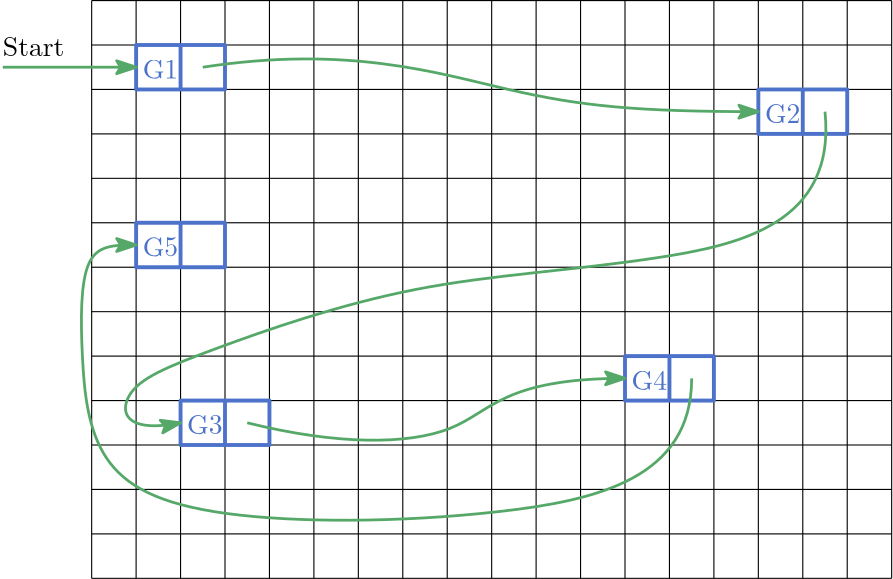 <?xml version="1.0"?>
<!DOCTYPE ipe SYSTEM "ipe.dtd">
<ipe version="70218" creator="Ipe 7.2.24">
<info created="D:20220616165126" modified="D:20220616170836"/>
<ipestyle name="basic">
<symbol name="arrow/arc(spx)">
<path stroke="sym-stroke" fill="sym-stroke" pen="sym-pen">
0 0 m
-1 0.333 l
-1 -0.333 l
h
</path>
</symbol>
<symbol name="arrow/farc(spx)">
<path stroke="sym-stroke" fill="white" pen="sym-pen">
0 0 m
-1 0.333 l
-1 -0.333 l
h
</path>
</symbol>
<symbol name="arrow/ptarc(spx)">
<path stroke="sym-stroke" fill="sym-stroke" pen="sym-pen">
0 0 m
-1 0.333 l
-0.8 0 l
-1 -0.333 l
h
</path>
</symbol>
<symbol name="arrow/fptarc(spx)">
<path stroke="sym-stroke" fill="white" pen="sym-pen">
0 0 m
-1 0.333 l
-0.8 0 l
-1 -0.333 l
h
</path>
</symbol>
<symbol name="mark/circle(sx)" transformations="translations">
<path fill="sym-stroke">
0.6 0 0 0.6 0 0 e
0.4 0 0 0.4 0 0 e
</path>
</symbol>
<symbol name="mark/disk(sx)" transformations="translations">
<path fill="sym-stroke">
0.6 0 0 0.6 0 0 e
</path>
</symbol>
<symbol name="mark/fdisk(sfx)" transformations="translations">
<group>
<path fill="sym-fill">
0.5 0 0 0.5 0 0 e
</path>
<path fill="sym-stroke" fillrule="eofill">
0.6 0 0 0.6 0 0 e
0.4 0 0 0.4 0 0 e
</path>
</group>
</symbol>
<symbol name="mark/box(sx)" transformations="translations">
<path fill="sym-stroke" fillrule="eofill">
-0.6 -0.6 m
0.6 -0.6 l
0.6 0.6 l
-0.6 0.6 l
h
-0.4 -0.4 m
0.4 -0.4 l
0.4 0.4 l
-0.4 0.4 l
h
</path>
</symbol>
<symbol name="mark/square(sx)" transformations="translations">
<path fill="sym-stroke">
-0.6 -0.6 m
0.6 -0.6 l
0.6 0.6 l
-0.6 0.6 l
h
</path>
</symbol>
<symbol name="mark/fsquare(sfx)" transformations="translations">
<group>
<path fill="sym-fill">
-0.5 -0.5 m
0.5 -0.5 l
0.5 0.5 l
-0.5 0.5 l
h
</path>
<path fill="sym-stroke" fillrule="eofill">
-0.6 -0.6 m
0.6 -0.6 l
0.6 0.6 l
-0.6 0.6 l
h
-0.4 -0.4 m
0.4 -0.4 l
0.4 0.4 l
-0.4 0.4 l
h
</path>
</group>
</symbol>
<symbol name="mark/cross(sx)" transformations="translations">
<group>
<path fill="sym-stroke">
-0.43 -0.57 m
0.57 0.43 l
0.43 0.57 l
-0.57 -0.43 l
h
</path>
<path fill="sym-stroke">
-0.43 0.57 m
0.57 -0.43 l
0.43 -0.57 l
-0.57 0.43 l
h
</path>
</group>
</symbol>
<symbol name="arrow/fnormal(spx)">
<path stroke="sym-stroke" fill="white" pen="sym-pen">
0 0 m
-1 0.333 l
-1 -0.333 l
h
</path>
</symbol>
<symbol name="arrow/pointed(spx)">
<path stroke="sym-stroke" fill="sym-stroke" pen="sym-pen">
0 0 m
-1 0.333 l
-0.8 0 l
-1 -0.333 l
h
</path>
</symbol>
<symbol name="arrow/fpointed(spx)">
<path stroke="sym-stroke" fill="white" pen="sym-pen">
0 0 m
-1 0.333 l
-0.8 0 l
-1 -0.333 l
h
</path>
</symbol>
<symbol name="arrow/linear(spx)">
<path stroke="sym-stroke" pen="sym-pen">
-1 0.333 m
0 0 l
-1 -0.333 l
</path>
</symbol>
<symbol name="arrow/fdouble(spx)">
<path stroke="sym-stroke" fill="white" pen="sym-pen">
0 0 m
-1 0.333 l
-1 -0.333 l
h
-1 0 m
-2 0.333 l
-2 -0.333 l
h
</path>
</symbol>
<symbol name="arrow/double(spx)">
<path stroke="sym-stroke" fill="sym-stroke" pen="sym-pen">
0 0 m
-1 0.333 l
-1 -0.333 l
h
-1 0 m
-2 0.333 l
-2 -0.333 l
h
</path>
</symbol>
<anglesize name="22.5 deg" value="22.5"/>
<anglesize name="30 deg" value="30"/>
<anglesize name="45 deg" value="45"/>
<anglesize name="60 deg" value="60"/>
<anglesize name="90 deg" value="90"/>
<arrowsize name="large" value="10"/>
<arrowsize name="small" value="5"/>
<arrowsize name="tiny" value="3"/>
<color name="blue" value="0 0 1"/>
<color name="brown" value="0.647 0.165 0.165"/>
<color name="darkblue" value="0 0 0.545"/>
<color name="darkcyan" value="0 0.545 0.545"/>
<color name="darkgray" value="0.663"/>
<color name="darkgreen" value="0 0.392 0"/>
<color name="darkmagenta" value="0.545 0 0.545"/>
<color name="darkorange" value="1 0.549 0"/>
<color name="darkred" value="0.545 0 0"/>
<color name="gold" value="1 0.843 0"/>
<color name="gray" value="0.745"/>
<color name="green" value="0 1 0"/>
<color name="lightblue" value="0.678 0.847 0.902"/>
<color name="lightcyan" value="0.878 1 1"/>
<color name="lightgray" value="0.827"/>
<color name="lightgreen" value="0.565 0.933 0.565"/>
<color name="lightyellow" value="1 1 0.878"/>
<color name="navy" value="0 0 0.502"/>
<color name="orange" value="1 0.647 0"/>
<color name="pink" value="1 0.753 0.796"/>
<color name="purple" value="0.627 0.125 0.941"/>
<color name="red" value="1 0 0"/>
<color name="sbblue" value="0.298 0.447 0.79"/>
<color name="sbgreen" value="0.333 0.658 0.407"/>
<color name="sborange" value="0.866 0.517 0.321"/>
<color name="sbpurple" value="0.505 0.447 0.698"/>
<color name="sbred" value="0.768 0.305 0.321"/>
<color name="seagreen" value="0.18 0.545 0.341"/>
<color name="turquoise" value="0.251 0.878 0.816"/>
<color name="verydarkgray" value="0.4"/>
<color name="violet" value="0.933 0.51 0.933"/>
<color name="yellow" value="1 1 0"/>
<dashstyle name="dash dot dotted" value="[4 2 1 2 1 2] 0"/>
<dashstyle name="dash dotted" value="[4 2 1 2] 0"/>
<dashstyle name="dashed" value="[4] 0"/>
<dashstyle name="dotted" value="[1 3] 0"/>
<gridsize name="10 pts (~3.5 mm)" value="10"/>
<gridsize name="14 pts (~5 mm)" value="14"/>
<gridsize name="16 pts (~6 mm)" value="16"/>
<gridsize name="20 pts (~7 mm)" value="20"/>
<gridsize name="28 pts (~10 mm)" value="28"/>
<gridsize name="32 pts (~12 mm)" value="32"/>
<gridsize name="4 pts" value="4"/>
<gridsize name="56 pts (~20 mm)" value="56"/>
<gridsize name="8 pts (~3 mm)" value="8"/>
<opacity name="10%" value="0.1"/>
<opacity name="30%" value="0.3"/>
<opacity name="50%" value="0.5"/>
<opacity name="75%" value="0.75"/>
<pen name="fat" value="1.2"/>
<pen name="heavier" value="0.8"/>
<pen name="ultrafat" value="2"/>
<symbolsize name="large" value="5"/>
<symbolsize name="small" value="2"/>
<symbolsize name="tiny" value="1.1"/>
<textsize name="Huge" value="\Huge"/>
<textsize name="LARGE" value="\LARGE"/>
<textsize name="Large" value="\Large"/>
<textsize name="footnote" value="\footnotesize"/>
<textsize name="huge" value="\huge"/>
<textsize name="large" value="\large"/>
<textsize name="small" value="\small"/>
<textsize name="tiny" value="\tiny"/>
<textstyle name="center" begin="\begin{center}" end="\end{center}"/>
<textstyle name="item" begin="\begin{itemize}\item{}" end="\end{itemize}"/>
<textstyle name="itemize" begin="\begin{itemize}" end="\end{itemize}"/>
<tiling name="falling" angle="-60" step="4" width="1"/>
<tiling name="rising" angle="30" step="4" width="1"/>
</ipestyle>
<page>
<layer name="alpha"/>
<view layers="alpha" active="alpha"/>
<path layer="alpha" transformations="rigid" stroke="black" pen="0.4">
80 816 m
368 816 l
</path>
<path matrix="1 0 0 1 0 -16" transformations="rigid" stroke="black" pen="0.4">
80 816 m
368 816 l
</path>
<path matrix="1 0 0 1 0 -32" transformations="rigid" stroke="black" pen="0.4">
80 816 m
368 816 l
</path>
<path matrix="1 0 0 1 0 -48" transformations="rigid" stroke="black" pen="0.4">
80 816 m
368 816 l
</path>
<path matrix="1 0 0 1 0 -64" transformations="rigid" stroke="black" pen="0.4">
80 816 m
368 816 l
</path>
<path matrix="1 0 0 1 0 -80" transformations="rigid" stroke="black" pen="0.4">
80 816 m
368 816 l
</path>
<path matrix="1 0 0 1 0 -96" transformations="rigid" stroke="black" pen="0.4">
80 816 m
368 816 l
</path>
<path matrix="1 0 0 1 0 -112" transformations="rigid" stroke="black" pen="0.4">
80 816 m
368 816 l
</path>
<path matrix="1 0 0 1 0 -128" transformations="rigid" stroke="black" pen="0.4">
80 816 m
368 816 l
</path>
<path matrix="1 0 0 1 0 -144" transformations="rigid" stroke="black" pen="0.4">
80 816 m
368 816 l
</path>
<path matrix="1 0 0 1 0 -160" transformations="rigid" stroke="black" pen="0.4">
80 816 m
368 816 l
</path>
<path matrix="1 0 0 1 0 -176" transformations="rigid" stroke="black" pen="0.4">
80 816 m
368 816 l
</path>
<path matrix="1 0 0 1 0 -192" transformations="rigid" stroke="black" pen="0.4">
80 816 m
368 816 l
</path>
<path matrix="1 0 0 1 0 -208" transformations="rigid" stroke="black" pen="0.4">
80 816 m
368 816 l
</path>
<path transformations="rigid" stroke="black" pen="0.4">
80 816 m
80 608 l
</path>
<path transformations="rigid" stroke="black" pen="0.4">
96 816 m
96 608 l
</path>
<path transformations="rigid" stroke="black" pen="0.4">
112 816 m
112 608 l
</path>
<path transformations="rigid" stroke="black" pen="0.4">
128 816 m
128 608 l
</path>
<path transformations="rigid" stroke="black" pen="0.4">
144 816 m
144 608 l
</path>
<path transformations="rigid" stroke="black" pen="0.4">
160 816 m
160 608 l
</path>
<path matrix="1 0 0 1 16 0" transformations="rigid" stroke="black" pen="0.4">
160 816 m
160 608 l
</path>
<path matrix="1 0 0 1 32 0" transformations="rigid" stroke="black" pen="0.4">
160 816 m
160 608 l
</path>
<path matrix="1 0 0 1 48 0" transformations="rigid" stroke="black" pen="0.4">
160 816 m
160 608 l
</path>
<path matrix="1 0 0 1 80 0" transformations="rigid" stroke="black" pen="0.4">
144 816 m
144 608 l
</path>
<path matrix="1 0 0 1 80 0" transformations="rigid" stroke="black" pen="0.4">
160 816 m
160 608 l
</path>
<path matrix="1 0 0 1 96 0" transformations="rigid" stroke="black" pen="0.4">
160 816 m
160 608 l
</path>
<path matrix="1 0 0 1 112 0" transformations="rigid" stroke="black" pen="0.4">
160 816 m
160 608 l
</path>
<path matrix="1 0 0 1 128 0" transformations="rigid" stroke="black" pen="0.4">
160 816 m
160 608 l
</path>
<path matrix="1 0 0 1 160 0" transformations="rigid" stroke="black" pen="0.4">
144 816 m
144 608 l
</path>
<path matrix="1 0 0 1 160 0" transformations="rigid" stroke="black" pen="0.4">
160 816 m
160 608 l
</path>
<path matrix="1 0 0 1 176 0" transformations="rigid" stroke="black" pen="0.4">
160 816 m
160 608 l
</path>
<path matrix="1 0 0 1 192 0" transformations="rigid" stroke="black" pen="0.4">
160 816 m
160 608 l
</path>
<path matrix="1 0 0 1 208 0" transformations="rigid" stroke="black" pen="0.4">
160 816 m
160 608 l
</path>
<path transformations="rigid" stroke="sbblue" pen="1.4">
96 800 m
96 784 l
128 784 l
128 800 l
h
</path>
<text matrix="1 0 0 1 -5.64246 -4.07385" transformations="translations" pos="104 792" stroke="sbblue" type="label" width="12.799" height="6.808" depth="0" valign="baseline">G1</text>
<path matrix="1 0 0 1 224 -16" transformations="rigid" stroke="sbblue" pen="1.4">
96 800 m
96 784 l
128 784 l
128 800 l
h
</path>
<text matrix="1 0 0 1 218.358 -20.0739" transformations="translations" pos="104 792" stroke="sbblue" type="label" width="12.799" height="6.808" depth="0" valign="baseline">G2</text>
<path matrix="1 0 0 1 176 -112" transformations="rigid" stroke="sbblue" pen="1.4">
96 800 m
96 784 l
128 784 l
128 800 l
h
</path>
<text matrix="1 0 0 1 170.358 -116.074" transformations="translations" pos="104 792" stroke="sbblue" type="label" width="12.799" height="6.808" depth="0" valign="baseline">G4</text>
<path matrix="1 0 0 1 16 -128" transformations="rigid" stroke="sbblue" pen="1.4">
96 800 m
96 784 l
128 784 l
128 800 l
h
</path>
<text matrix="1 0 0 1 10.3575 -132.074" transformations="translations" pos="104 792" stroke="sbblue" type="label" width="12.799" height="6.808" depth="0" valign="baseline">G3</text>
<path matrix="1 0 0 1 0 -64" transformations="rigid" stroke="sbblue" pen="1.4">
96 800 m
96 784 l
128 784 l
128 800 l
h
</path>
<text matrix="1 0 0 1 -5.64246 -68.0738" transformations="translations" pos="104 792" stroke="sbblue" type="label" width="12.799" height="6.808" depth="0" valign="baseline">G5</text>
<path transformations="rigid" stroke="sbgreen" pen="1" arrow="ptarc/normal">
120 792 m
172 800
236 780
276 776
320 776 c
</path>
<path transformations="rigid" stroke="sbgreen" pen="1" arrow="ptarc/normal">
344 776 m
348 736
280 720
196 716
116 688
88 676
92 660
112 664 c
</path>
<path transformations="rigid" stroke="sbgreen" pen="1" arrow="ptarc/normal">
136 664 m
168 656
220 656
228 680
272 680 c
</path>
<path transformations="rigid" stroke="sbgreen" pen="1" arrow="ptarc/normal">
296 680 m
296 644
228 628
116 628
80 648
76 688
76 728
88 728
96 728 c
</path>
<path transformations="rigid" stroke="sbgreen" pen="1" arrow="ptarc/normal">
48 792 m
96 792 l
</path>
<text matrix="1 0 0 1 -4 -8" transformations="translations" pos="52 804" stroke="black" type="label" width="22.167" height="6.808" depth="0" valign="baseline">Start</text>
<path transformations="rigid" stroke="sbblue" pen="1.4">
112 800 m
112 784 l
</path>
<path transformations="rigid" stroke="sbblue" pen="1.4">
336 784 m
336 768 l
</path>
<path transformations="rigid" stroke="sbblue" pen="1.4">
288 688 m
288 672 l
</path>
<path transformations="rigid" stroke="sbblue" pen="1.4">
128 672 m
128 656 l
</path>
<path transformations="rigid" stroke="sbblue" pen="1.4">
112 736 m
112 720 l
</path>
</page>
</ipe>
